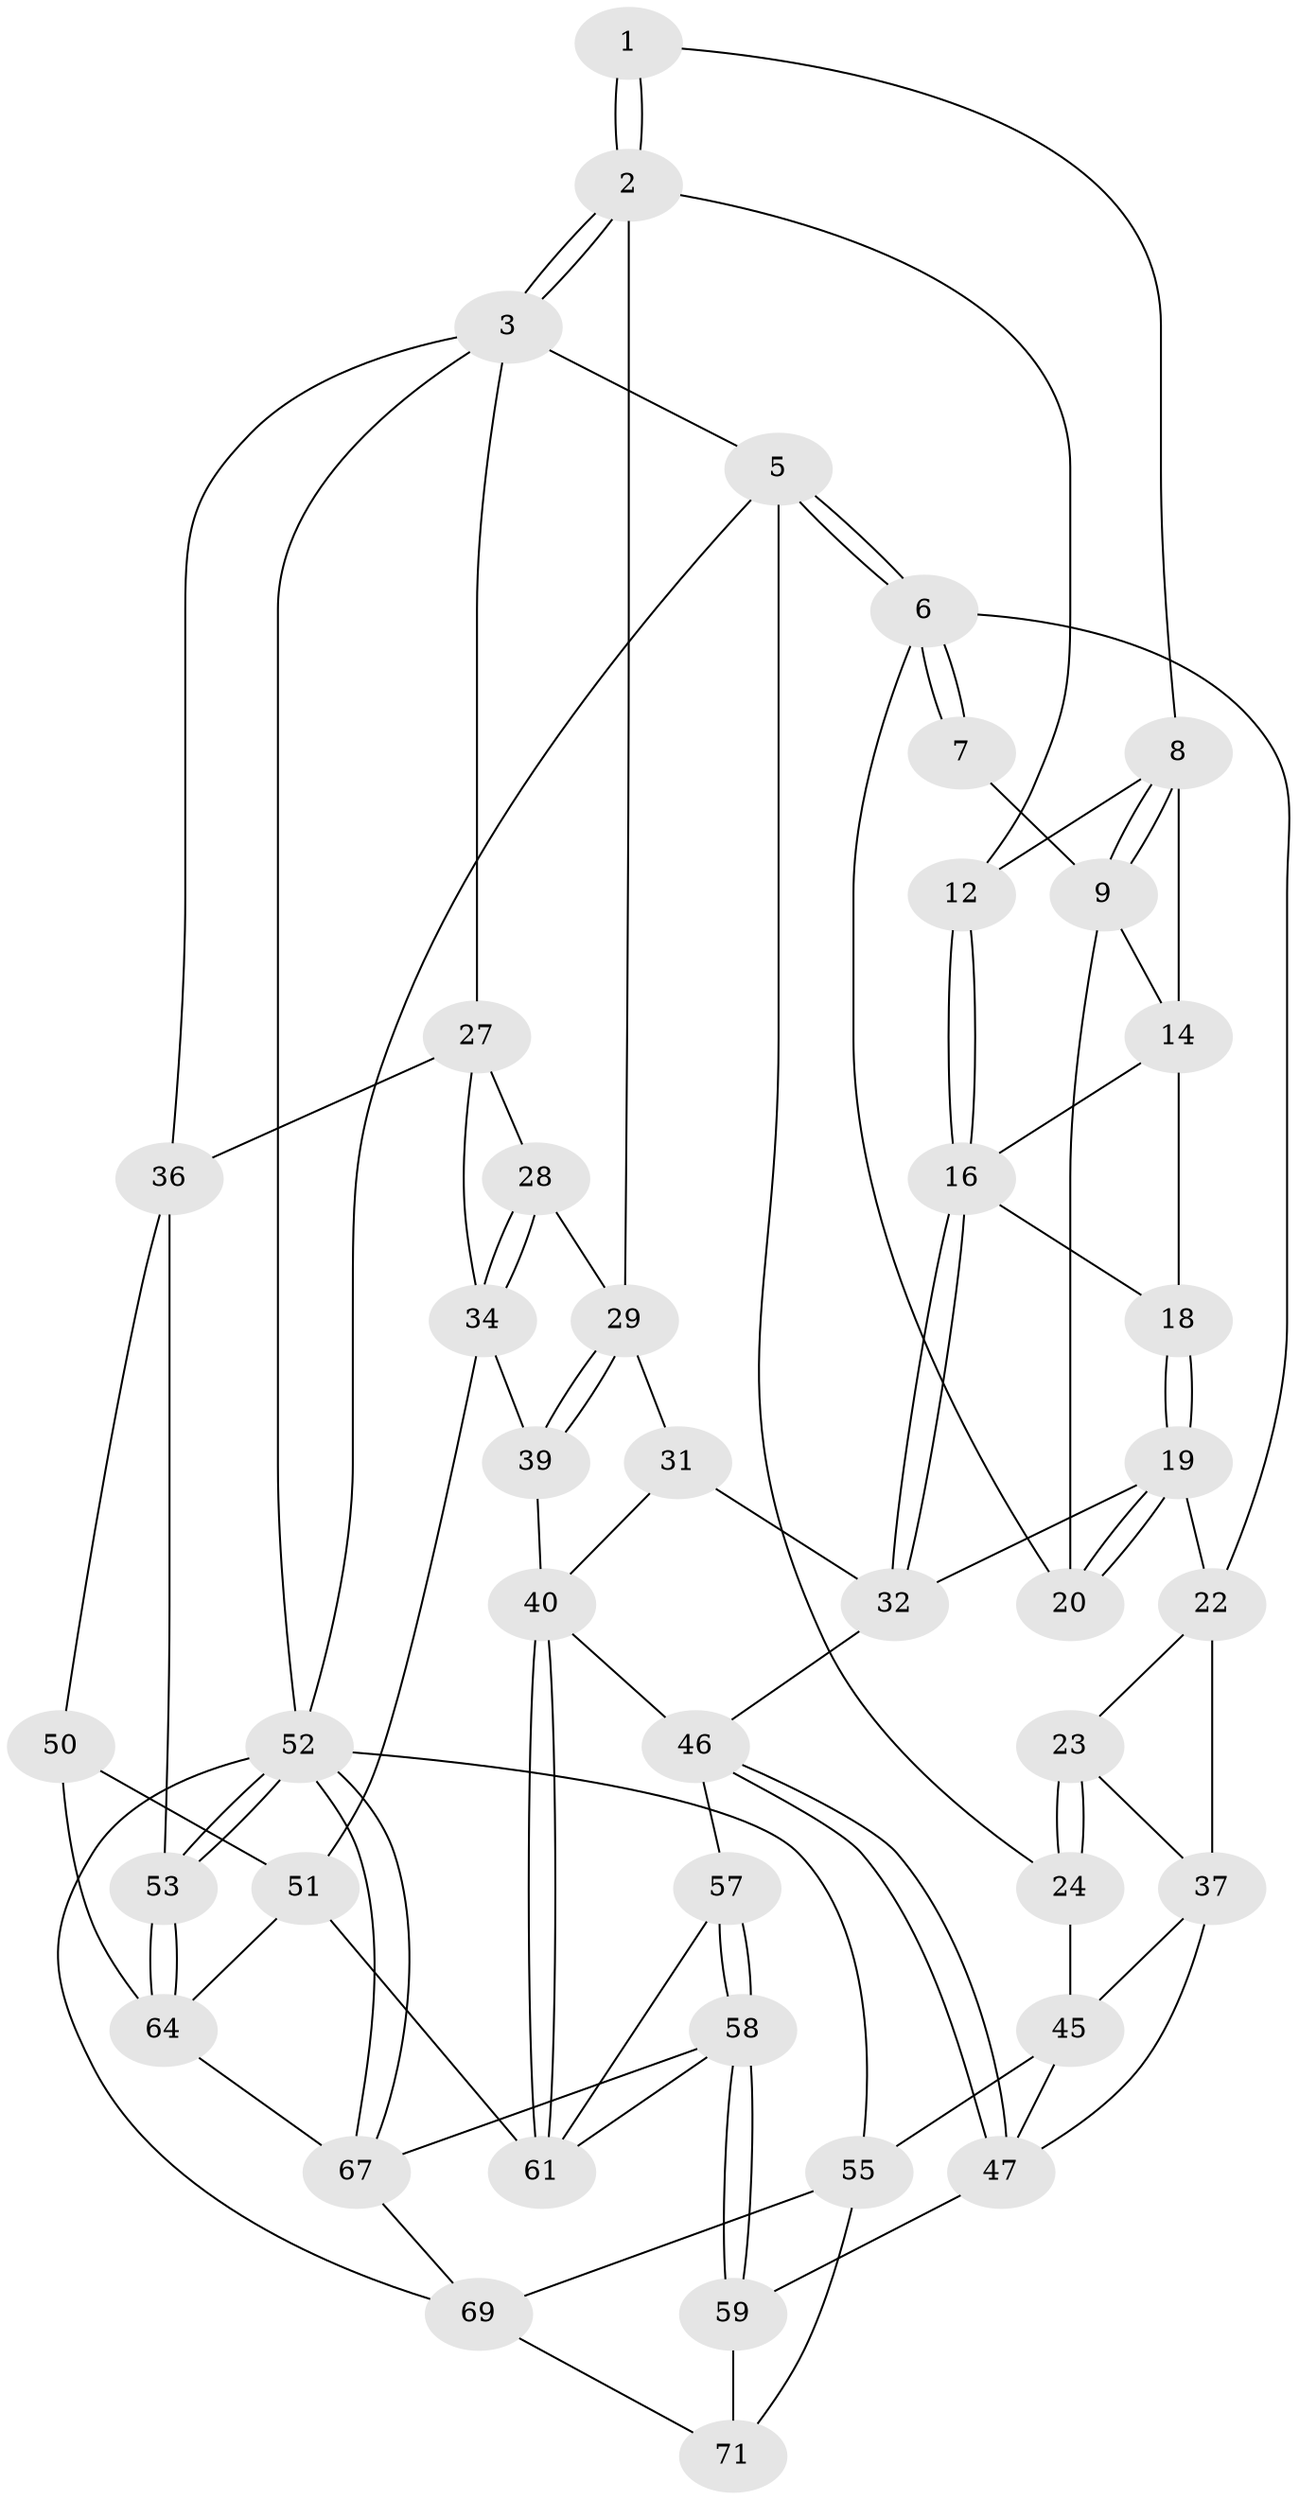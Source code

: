 // original degree distribution, {3: 0.02702702702702703, 5: 0.5405405405405406, 4: 0.22972972972972974, 6: 0.20270270270270271}
// Generated by graph-tools (version 1.1) at 2025/42/03/06/25 10:42:26]
// undirected, 43 vertices, 98 edges
graph export_dot {
graph [start="1"]
  node [color=gray90,style=filled];
  1 [pos="+0.40625888489835893+0"];
  2 [pos="+0.6469737988625436+0",super="+11"];
  3 [pos="+1+0",super="+4"];
  5 [pos="+0+0"];
  6 [pos="+0+0",super="+21"];
  7 [pos="+0.08395030379186486+0"];
  8 [pos="+0.32094038286198734+0.003509319200375371",super="+13"];
  9 [pos="+0.2357636968712945+0.09910595235069217",super="+10"];
  12 [pos="+0.4993390233969052+0.16496357915173648"];
  14 [pos="+0.33073092584651254+0.10026319586012056",super="+15"];
  16 [pos="+0.44582348725325915+0.20983971719947683",super="+17"];
  18 [pos="+0.3651872143100559+0.22563445537070184"];
  19 [pos="+0.265574405718724+0.28388746498300754",super="+25"];
  20 [pos="+0.1910752063725427+0.1328208887624932"];
  22 [pos="+0.053572744219759945+0.2490280973162172",super="+26"];
  23 [pos="+0+0.2756073401080059",super="+38"];
  24 [pos="+0+0.3142754779410822",super="+43"];
  27 [pos="+0.9028517214583163+0.19528259205352777",super="+33"];
  28 [pos="+0.8723840702175979+0.22429955011514235"];
  29 [pos="+0.6985174880847999+0.28518447552613285",super="+30"];
  31 [pos="+0.5183718927631231+0.40656464171103673"];
  32 [pos="+0.4628691576433307+0.3621428684465082",super="+35"];
  34 [pos="+0.8688859611048037+0.44377734915878314",super="+42"];
  36 [pos="+1+0.3593642617986826",super="+49"];
  37 [pos="+0.08292522776950689+0.3936172037840322",super="+44"];
  39 [pos="+0.770290335062236+0.5343946904859672"];
  40 [pos="+0.5836314257983828+0.5384242972624667",super="+41"];
  45 [pos="+0+0.6315166939358027",super="+54"];
  46 [pos="+0.269260149386273+0.4778515897297445",super="+48"];
  47 [pos="+0.13715045275548382+0.554386364095098",super="+60"];
  50 [pos="+0.823860888997428+0.6028671529137339"];
  51 [pos="+0.8110688168848669+0.5952178132179196",super="+62"];
  52 [pos="+1+1",super="+56"];
  53 [pos="+1+0.8248379030590891"];
  55 [pos="+0+1",super="+74"];
  57 [pos="+0.37792251023119183+0.7157123979396506"];
  58 [pos="+0.36768615366003105+0.7360849919753726",super="+66"];
  59 [pos="+0.31598933569786886+0.8092587394363502",super="+72"];
  61 [pos="+0.503333823514814+0.66610460213551",super="+63"];
  64 [pos="+0.836483054449255+0.8802800041657529",super="+65"];
  67 [pos="+0.636970196680379+1",super="+68"];
  69 [pos="+0.4865692840008703+1",super="+70"];
  71 [pos="+0.39463720028234667+0.9806051561710567",super="+73"];
  1 -- 2;
  1 -- 2;
  1 -- 8;
  2 -- 3;
  2 -- 3;
  2 -- 12;
  2 -- 29;
  3 -- 27;
  3 -- 36;
  3 -- 5;
  3 -- 52;
  5 -- 6;
  5 -- 6;
  5 -- 24;
  5 -- 52;
  6 -- 7;
  6 -- 7;
  6 -- 20;
  6 -- 22;
  7 -- 9;
  8 -- 9;
  8 -- 9;
  8 -- 12;
  8 -- 14;
  9 -- 14;
  9 -- 20;
  12 -- 16;
  12 -- 16;
  14 -- 18;
  14 -- 16;
  16 -- 32;
  16 -- 32;
  16 -- 18;
  18 -- 19;
  18 -- 19;
  19 -- 20;
  19 -- 20;
  19 -- 22;
  19 -- 32;
  22 -- 23;
  22 -- 37;
  23 -- 24 [weight=2];
  23 -- 24;
  23 -- 37;
  24 -- 45;
  27 -- 28;
  27 -- 34;
  27 -- 36;
  28 -- 29;
  28 -- 34;
  28 -- 34;
  29 -- 39;
  29 -- 39;
  29 -- 31;
  31 -- 32;
  31 -- 40;
  32 -- 46;
  34 -- 51;
  34 -- 39;
  36 -- 50;
  36 -- 53;
  37 -- 45;
  37 -- 47;
  39 -- 40;
  40 -- 61;
  40 -- 61;
  40 -- 46;
  45 -- 55;
  45 -- 47;
  46 -- 47;
  46 -- 47;
  46 -- 57;
  47 -- 59;
  50 -- 51;
  50 -- 64;
  51 -- 64;
  51 -- 61;
  52 -- 53;
  52 -- 53;
  52 -- 67;
  52 -- 67;
  52 -- 69;
  52 -- 55;
  53 -- 64;
  53 -- 64;
  55 -- 69;
  55 -- 71;
  57 -- 58;
  57 -- 58;
  57 -- 61;
  58 -- 59;
  58 -- 59;
  58 -- 67;
  58 -- 61;
  59 -- 71 [weight=2];
  64 -- 67;
  67 -- 69;
  69 -- 71;
}
